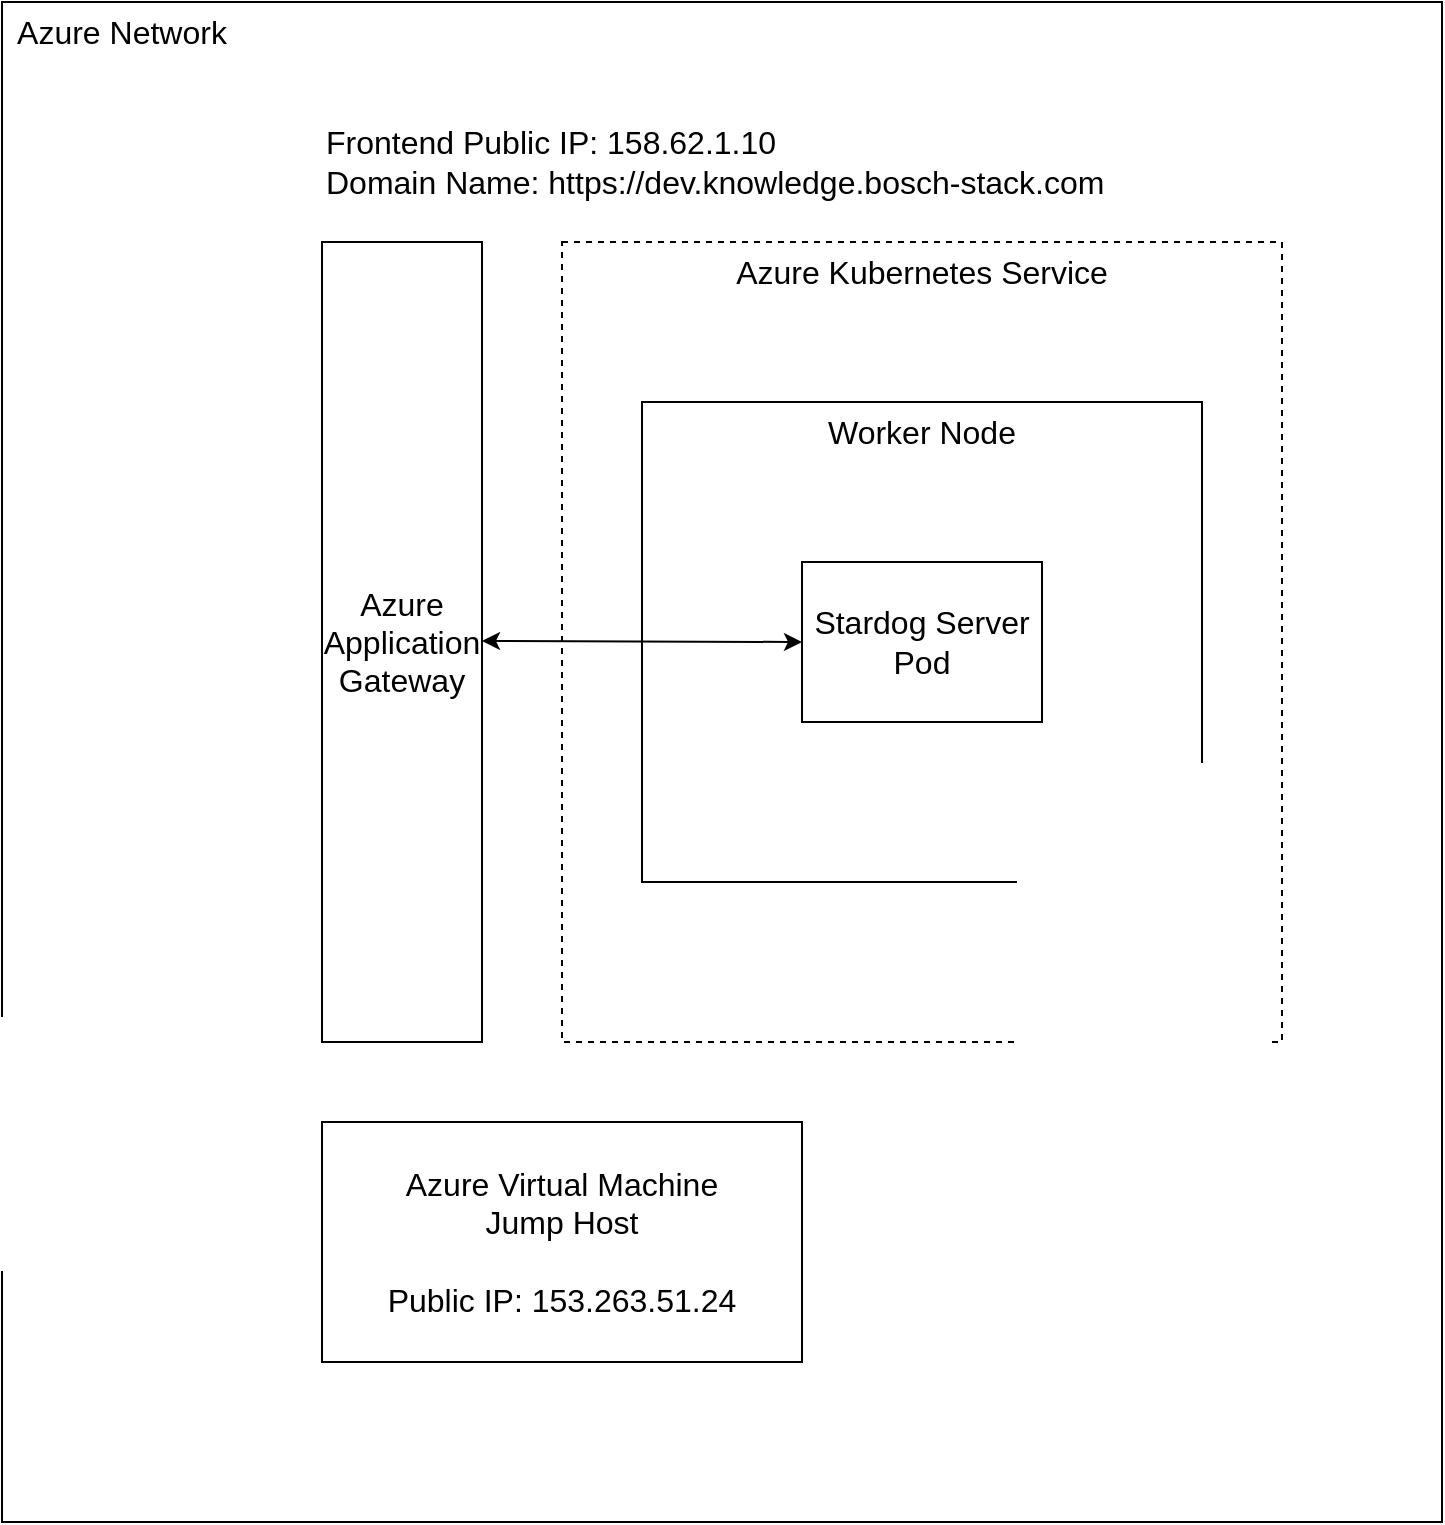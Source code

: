 <mxfile version="28.2.7">
  <diagram name="Page-1" id="tszPkqL7V5RGUYnuuYsv">
    <mxGraphModel dx="1418" dy="906" grid="1" gridSize="10" guides="1" tooltips="1" connect="1" arrows="1" fold="1" page="1" pageScale="1" pageWidth="850" pageHeight="1100" math="0" shadow="0">
      <root>
        <mxCell id="0" />
        <mxCell id="1" parent="0" />
        <mxCell id="e5Ke-O19hebGpXkhoOaO-12" value="" style="rounded=0;whiteSpace=wrap;html=1;fillColor=none;" vertex="1" parent="1">
          <mxGeometry x="200" width="720" height="760" as="geometry" />
        </mxCell>
        <mxCell id="e5Ke-O19hebGpXkhoOaO-1" value="" style="rounded=0;whiteSpace=wrap;html=1;fillColor=none;dashed=1;" vertex="1" parent="1">
          <mxGeometry x="480" y="120" width="360" height="400" as="geometry" />
        </mxCell>
        <mxCell id="e5Ke-O19hebGpXkhoOaO-4" value="Azure Kubernetes Service" style="text;html=1;whiteSpace=wrap;strokeColor=none;fillColor=none;align=center;verticalAlign=middle;rounded=0;fontSize=16;" vertex="1" parent="1">
          <mxGeometry x="540" y="120" width="240" height="30" as="geometry" />
        </mxCell>
        <mxCell id="e5Ke-O19hebGpXkhoOaO-5" value="" style="rounded=0;whiteSpace=wrap;html=1;fillColor=none;" vertex="1" parent="1">
          <mxGeometry x="520" y="200" width="280" height="240" as="geometry" />
        </mxCell>
        <mxCell id="e5Ke-O19hebGpXkhoOaO-6" value="Worker Node" style="text;html=1;whiteSpace=wrap;strokeColor=none;fillColor=none;align=center;verticalAlign=middle;rounded=0;fontSize=16;" vertex="1" parent="1">
          <mxGeometry x="560" y="200" width="200" height="30" as="geometry" />
        </mxCell>
        <mxCell id="e5Ke-O19hebGpXkhoOaO-7" value="&lt;font style=&quot;font-size: 16px;&quot;&gt;Stardog Server&lt;br&gt;Pod&lt;/font&gt;" style="rounded=0;whiteSpace=wrap;html=1;" vertex="1" parent="1">
          <mxGeometry x="600" y="280" width="120" height="80" as="geometry" />
        </mxCell>
        <mxCell id="e5Ke-O19hebGpXkhoOaO-9" value="" style="endArrow=classic;startArrow=classic;html=1;rounded=0;entryX=0;entryY=0.5;entryDx=0;entryDy=0;" edge="1" parent="1" target="e5Ke-O19hebGpXkhoOaO-7">
          <mxGeometry width="50" height="50" relative="1" as="geometry">
            <mxPoint x="440" y="319.5" as="sourcePoint" />
            <mxPoint x="520" y="319.5" as="targetPoint" />
          </mxGeometry>
        </mxCell>
        <mxCell id="e5Ke-O19hebGpXkhoOaO-10" value="&lt;font style=&quot;font-size: 16px;&quot;&gt;Azure Application Gateway&lt;/font&gt;" style="rounded=0;whiteSpace=wrap;html=1;" vertex="1" parent="1">
          <mxGeometry x="360" y="120" width="80" height="400" as="geometry" />
        </mxCell>
        <mxCell id="e5Ke-O19hebGpXkhoOaO-11" value="&lt;font style=&quot;font-size: 16px;&quot;&gt;Frontend Public IP: 158.62.1.10&lt;br&gt;Domain Name:&amp;nbsp;https://dev.knowledge.bosch-stack.com&lt;/font&gt;" style="text;html=1;whiteSpace=wrap;strokeColor=none;fillColor=none;align=left;verticalAlign=middle;rounded=0;" vertex="1" parent="1">
          <mxGeometry x="360" y="40" width="400" height="80" as="geometry" />
        </mxCell>
        <mxCell id="e5Ke-O19hebGpXkhoOaO-13" value="Azure Network" style="text;html=1;whiteSpace=wrap;strokeColor=none;fillColor=none;align=center;verticalAlign=middle;rounded=0;fontSize=16;" vertex="1" parent="1">
          <mxGeometry x="200" width="120" height="30" as="geometry" />
        </mxCell>
        <mxCell id="e5Ke-O19hebGpXkhoOaO-14" value="&lt;font style=&quot;font-size: 16px;&quot;&gt;Azure Virtual Machine&lt;br&gt;Jump Host&lt;br&gt;&lt;br&gt;Public IP: 153.263.51.24&lt;/font&gt;" style="rounded=0;whiteSpace=wrap;html=1;" vertex="1" parent="1">
          <mxGeometry x="360" y="560" width="240" height="120" as="geometry" />
        </mxCell>
      </root>
    </mxGraphModel>
  </diagram>
</mxfile>
